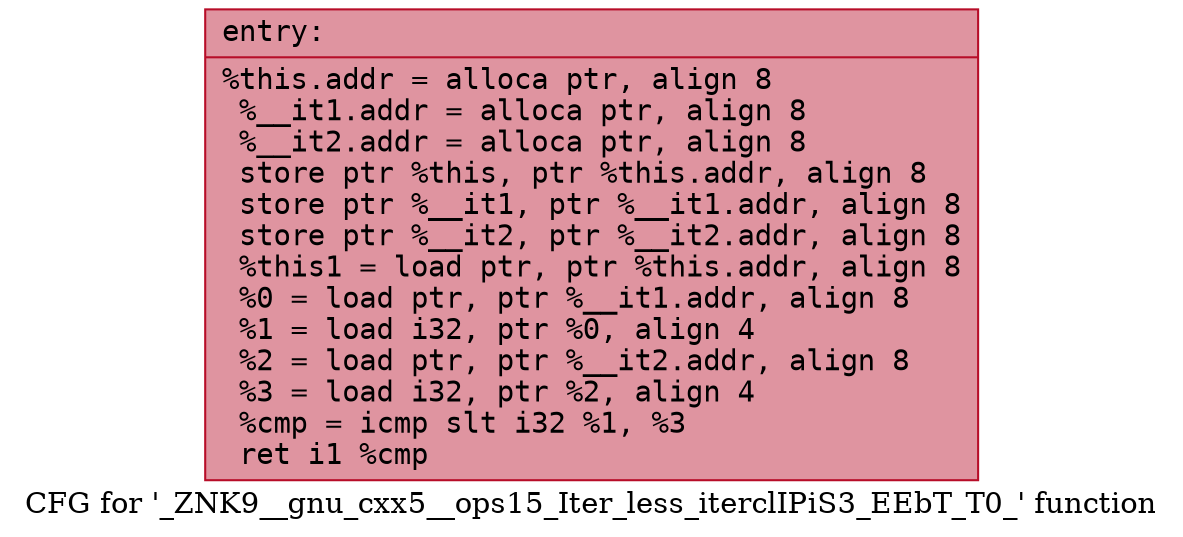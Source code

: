digraph "CFG for '_ZNK9__gnu_cxx5__ops15_Iter_less_iterclIPiS3_EEbT_T0_' function" {
	label="CFG for '_ZNK9__gnu_cxx5__ops15_Iter_less_iterclIPiS3_EEbT_T0_' function";

	Node0x55aea935d0a0 [shape=record,color="#b70d28ff", style=filled, fillcolor="#b70d2870" fontname="Courier",label="{entry:\l|  %this.addr = alloca ptr, align 8\l  %__it1.addr = alloca ptr, align 8\l  %__it2.addr = alloca ptr, align 8\l  store ptr %this, ptr %this.addr, align 8\l  store ptr %__it1, ptr %__it1.addr, align 8\l  store ptr %__it2, ptr %__it2.addr, align 8\l  %this1 = load ptr, ptr %this.addr, align 8\l  %0 = load ptr, ptr %__it1.addr, align 8\l  %1 = load i32, ptr %0, align 4\l  %2 = load ptr, ptr %__it2.addr, align 8\l  %3 = load i32, ptr %2, align 4\l  %cmp = icmp slt i32 %1, %3\l  ret i1 %cmp\l}"];
}

